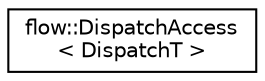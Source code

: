 digraph "Graphical Class Hierarchy"
{
 // LATEX_PDF_SIZE
  edge [fontname="Helvetica",fontsize="10",labelfontname="Helvetica",labelfontsize="10"];
  node [fontname="Helvetica",fontsize="10",shape=record];
  rankdir="LR";
  Node0 [label="flow::DispatchAccess\l\< DispatchT \>",height=0.2,width=0.4,color="black", fillcolor="white", style="filled",URL="$structflow_1_1_dispatch_access.html",tooltip="Dispatch access helper."];
}
